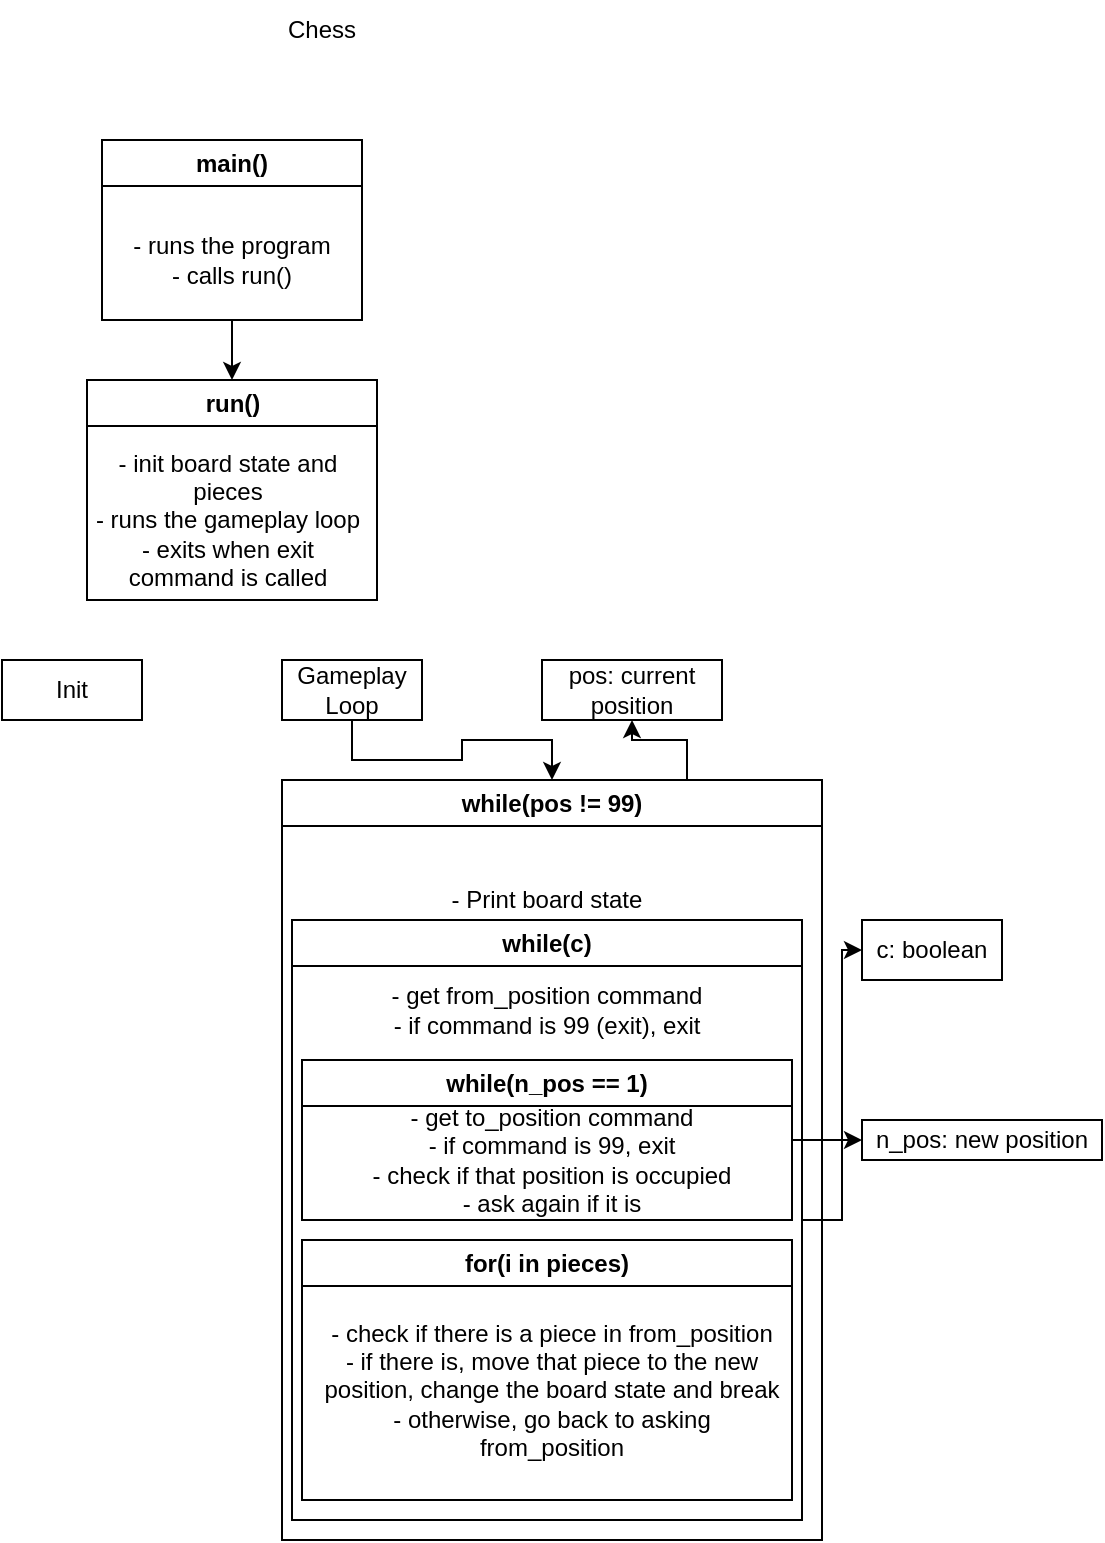 <mxfile version="20.8.16" type="device"><diagram name="Page-1" id="TvFkWMCC-p-egFaZiLD8"><mxGraphModel dx="819" dy="505" grid="1" gridSize="10" guides="1" tooltips="1" connect="1" arrows="1" fold="1" page="1" pageScale="1" pageWidth="827" pageHeight="1169" math="0" shadow="0"><root><mxCell id="0"/><mxCell id="1" parent="0"/><mxCell id="Grq_07yBtTGu-JQrnItw-1" value="Chess" style="text;html=1;strokeColor=none;fillColor=none;align=center;verticalAlign=middle;whiteSpace=wrap;rounded=0;" vertex="1" parent="1"><mxGeometry x="380" y="60" width="60" height="30" as="geometry"/></mxCell><mxCell id="Grq_07yBtTGu-JQrnItw-3" value="main()" style="swimlane;whiteSpace=wrap;html=1;" vertex="1" parent="1"><mxGeometry x="300" y="130" width="130" height="90" as="geometry"/></mxCell><mxCell id="Grq_07yBtTGu-JQrnItw-5" value="- runs the program&lt;br&gt;- calls run()" style="text;html=1;strokeColor=none;fillColor=none;align=center;verticalAlign=middle;whiteSpace=wrap;rounded=0;" vertex="1" parent="Grq_07yBtTGu-JQrnItw-3"><mxGeometry y="30" width="130" height="60" as="geometry"/></mxCell><mxCell id="Grq_07yBtTGu-JQrnItw-7" value="run()" style="swimlane;whiteSpace=wrap;html=1;" vertex="1" parent="1"><mxGeometry x="292.5" y="250" width="145" height="110" as="geometry"/></mxCell><mxCell id="Grq_07yBtTGu-JQrnItw-9" value="- init board state and pieces&lt;br&gt;- runs the gameplay loop&lt;br&gt;- exits when exit command is called" style="text;html=1;strokeColor=none;fillColor=none;align=center;verticalAlign=middle;whiteSpace=wrap;rounded=0;" vertex="1" parent="Grq_07yBtTGu-JQrnItw-7"><mxGeometry y="30" width="140" height="80" as="geometry"/></mxCell><mxCell id="Grq_07yBtTGu-JQrnItw-8" style="edgeStyle=orthogonalEdgeStyle;rounded=0;orthogonalLoop=1;jettySize=auto;html=1;entryX=0.5;entryY=0;entryDx=0;entryDy=0;" edge="1" parent="1" source="Grq_07yBtTGu-JQrnItw-5" target="Grq_07yBtTGu-JQrnItw-7"><mxGeometry relative="1" as="geometry"/></mxCell><mxCell id="Grq_07yBtTGu-JQrnItw-10" value="Init" style="rounded=0;whiteSpace=wrap;html=1;" vertex="1" parent="1"><mxGeometry x="250" y="390" width="70" height="30" as="geometry"/></mxCell><mxCell id="Grq_07yBtTGu-JQrnItw-29" style="edgeStyle=orthogonalEdgeStyle;rounded=0;orthogonalLoop=1;jettySize=auto;html=1;entryX=0.5;entryY=0;entryDx=0;entryDy=0;" edge="1" parent="1" source="Grq_07yBtTGu-JQrnItw-11" target="Grq_07yBtTGu-JQrnItw-13"><mxGeometry relative="1" as="geometry"/></mxCell><mxCell id="Grq_07yBtTGu-JQrnItw-11" value="Gameplay Loop" style="rounded=0;whiteSpace=wrap;html=1;" vertex="1" parent="1"><mxGeometry x="390" y="390" width="70" height="30" as="geometry"/></mxCell><mxCell id="Grq_07yBtTGu-JQrnItw-30" style="edgeStyle=orthogonalEdgeStyle;rounded=0;orthogonalLoop=1;jettySize=auto;html=1;exitX=0.75;exitY=0;exitDx=0;exitDy=0;entryX=0.5;entryY=1;entryDx=0;entryDy=0;" edge="1" parent="1" source="Grq_07yBtTGu-JQrnItw-13" target="Grq_07yBtTGu-JQrnItw-14"><mxGeometry relative="1" as="geometry"/></mxCell><mxCell id="Grq_07yBtTGu-JQrnItw-13" value="while(pos != 99)" style="swimlane;whiteSpace=wrap;html=1;" vertex="1" parent="1"><mxGeometry x="390" y="450" width="270" height="380" as="geometry"/></mxCell><mxCell id="Grq_07yBtTGu-JQrnItw-17" value="- Print board state" style="text;html=1;strokeColor=none;fillColor=none;align=center;verticalAlign=middle;whiteSpace=wrap;rounded=0;" vertex="1" parent="Grq_07yBtTGu-JQrnItw-13"><mxGeometry x="5" y="30" width="255" height="60" as="geometry"/></mxCell><mxCell id="Grq_07yBtTGu-JQrnItw-18" value="while(c)" style="swimlane;whiteSpace=wrap;html=1;" vertex="1" parent="Grq_07yBtTGu-JQrnItw-13"><mxGeometry x="5" y="70" width="255" height="300" as="geometry"/></mxCell><mxCell id="Grq_07yBtTGu-JQrnItw-21" value="- get from_position command&lt;br&gt;- if command is 99 (exit), exit" style="text;html=1;strokeColor=none;fillColor=none;align=center;verticalAlign=middle;whiteSpace=wrap;rounded=0;" vertex="1" parent="Grq_07yBtTGu-JQrnItw-18"><mxGeometry x="5" y="30" width="245" height="30" as="geometry"/></mxCell><mxCell id="Grq_07yBtTGu-JQrnItw-22" value="while(n_pos == 1)" style="swimlane;whiteSpace=wrap;html=1;" vertex="1" parent="Grq_07yBtTGu-JQrnItw-18"><mxGeometry x="5" y="70" width="245" height="80" as="geometry"/></mxCell><mxCell id="Grq_07yBtTGu-JQrnItw-25" value="- get to_position command&lt;br&gt;- if command is 99, exit&lt;br&gt;- check if that position is occupied&lt;br&gt;- ask again if it is" style="text;html=1;strokeColor=none;fillColor=none;align=center;verticalAlign=middle;whiteSpace=wrap;rounded=0;" vertex="1" parent="Grq_07yBtTGu-JQrnItw-22"><mxGeometry x="10" y="30" width="230" height="40" as="geometry"/></mxCell><mxCell id="Grq_07yBtTGu-JQrnItw-27" value="for(i in pieces)" style="swimlane;whiteSpace=wrap;html=1;" vertex="1" parent="Grq_07yBtTGu-JQrnItw-18"><mxGeometry x="5" y="160" width="245" height="130" as="geometry"/></mxCell><mxCell id="Grq_07yBtTGu-JQrnItw-28" value="- check if there is a piece in from_position&lt;br&gt;- if there is, move that piece to the new position, change the board state and break&lt;br&gt;- otherwise, go back to asking from_position" style="text;html=1;strokeColor=none;fillColor=none;align=center;verticalAlign=middle;whiteSpace=wrap;rounded=0;" vertex="1" parent="Grq_07yBtTGu-JQrnItw-27"><mxGeometry x="10" y="30" width="230" height="90" as="geometry"/></mxCell><mxCell id="Grq_07yBtTGu-JQrnItw-14" value="pos: current position" style="rounded=0;whiteSpace=wrap;html=1;" vertex="1" parent="1"><mxGeometry x="520" y="390" width="90" height="30" as="geometry"/></mxCell><mxCell id="Grq_07yBtTGu-JQrnItw-19" value="c: boolean" style="rounded=0;whiteSpace=wrap;html=1;" vertex="1" parent="1"><mxGeometry x="680" y="520" width="70" height="30" as="geometry"/></mxCell><mxCell id="Grq_07yBtTGu-JQrnItw-20" style="edgeStyle=orthogonalEdgeStyle;rounded=0;orthogonalLoop=1;jettySize=auto;html=1;entryX=0;entryY=0.5;entryDx=0;entryDy=0;" edge="1" parent="1" source="Grq_07yBtTGu-JQrnItw-18" target="Grq_07yBtTGu-JQrnItw-19"><mxGeometry relative="1" as="geometry"/></mxCell><mxCell id="Grq_07yBtTGu-JQrnItw-23" value="n_pos: new position" style="rounded=0;whiteSpace=wrap;html=1;" vertex="1" parent="1"><mxGeometry x="680" y="620" width="120" height="20" as="geometry"/></mxCell><mxCell id="Grq_07yBtTGu-JQrnItw-24" style="edgeStyle=orthogonalEdgeStyle;rounded=0;orthogonalLoop=1;jettySize=auto;html=1;entryX=0;entryY=0.5;entryDx=0;entryDy=0;" edge="1" parent="1" source="Grq_07yBtTGu-JQrnItw-22" target="Grq_07yBtTGu-JQrnItw-23"><mxGeometry relative="1" as="geometry"/></mxCell></root></mxGraphModel></diagram></mxfile>